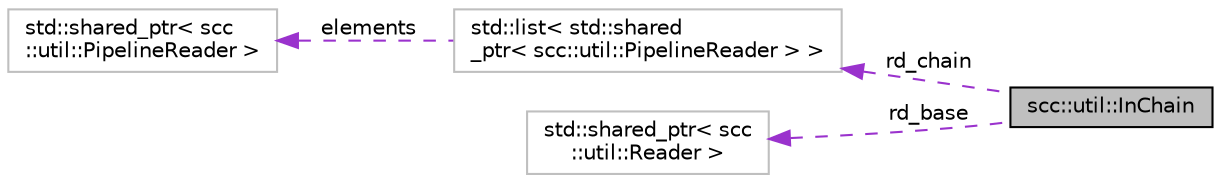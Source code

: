 digraph "scc::util::InChain"
{
 // LATEX_PDF_SIZE
  edge [fontname="Helvetica",fontsize="10",labelfontname="Helvetica",labelfontsize="10"];
  node [fontname="Helvetica",fontsize="10",shape=record];
  rankdir="LR";
  Node1 [label="scc::util::InChain",height=0.2,width=0.4,color="black", fillcolor="grey75", style="filled", fontcolor="black",tooltip="Chain of readers base class."];
  Node2 -> Node1 [dir="back",color="darkorchid3",fontsize="10",style="dashed",label=" rd_chain" ,fontname="Helvetica"];
  Node2 [label="std::list\< std::shared\l_ptr\< scc::util::PipelineReader \> \>",height=0.2,width=0.4,color="grey75", fillcolor="white", style="filled",tooltip=" "];
  Node3 -> Node2 [dir="back",color="darkorchid3",fontsize="10",style="dashed",label=" elements" ,fontname="Helvetica"];
  Node3 [label="std::shared_ptr\< scc\l::util::PipelineReader \>",height=0.2,width=0.4,color="grey75", fillcolor="white", style="filled",tooltip=" "];
  Node4 -> Node1 [dir="back",color="darkorchid3",fontsize="10",style="dashed",label=" rd_base" ,fontname="Helvetica"];
  Node4 [label="std::shared_ptr\< scc\l::util::Reader \>",height=0.2,width=0.4,color="grey75", fillcolor="white", style="filled",tooltip=" "];
}
